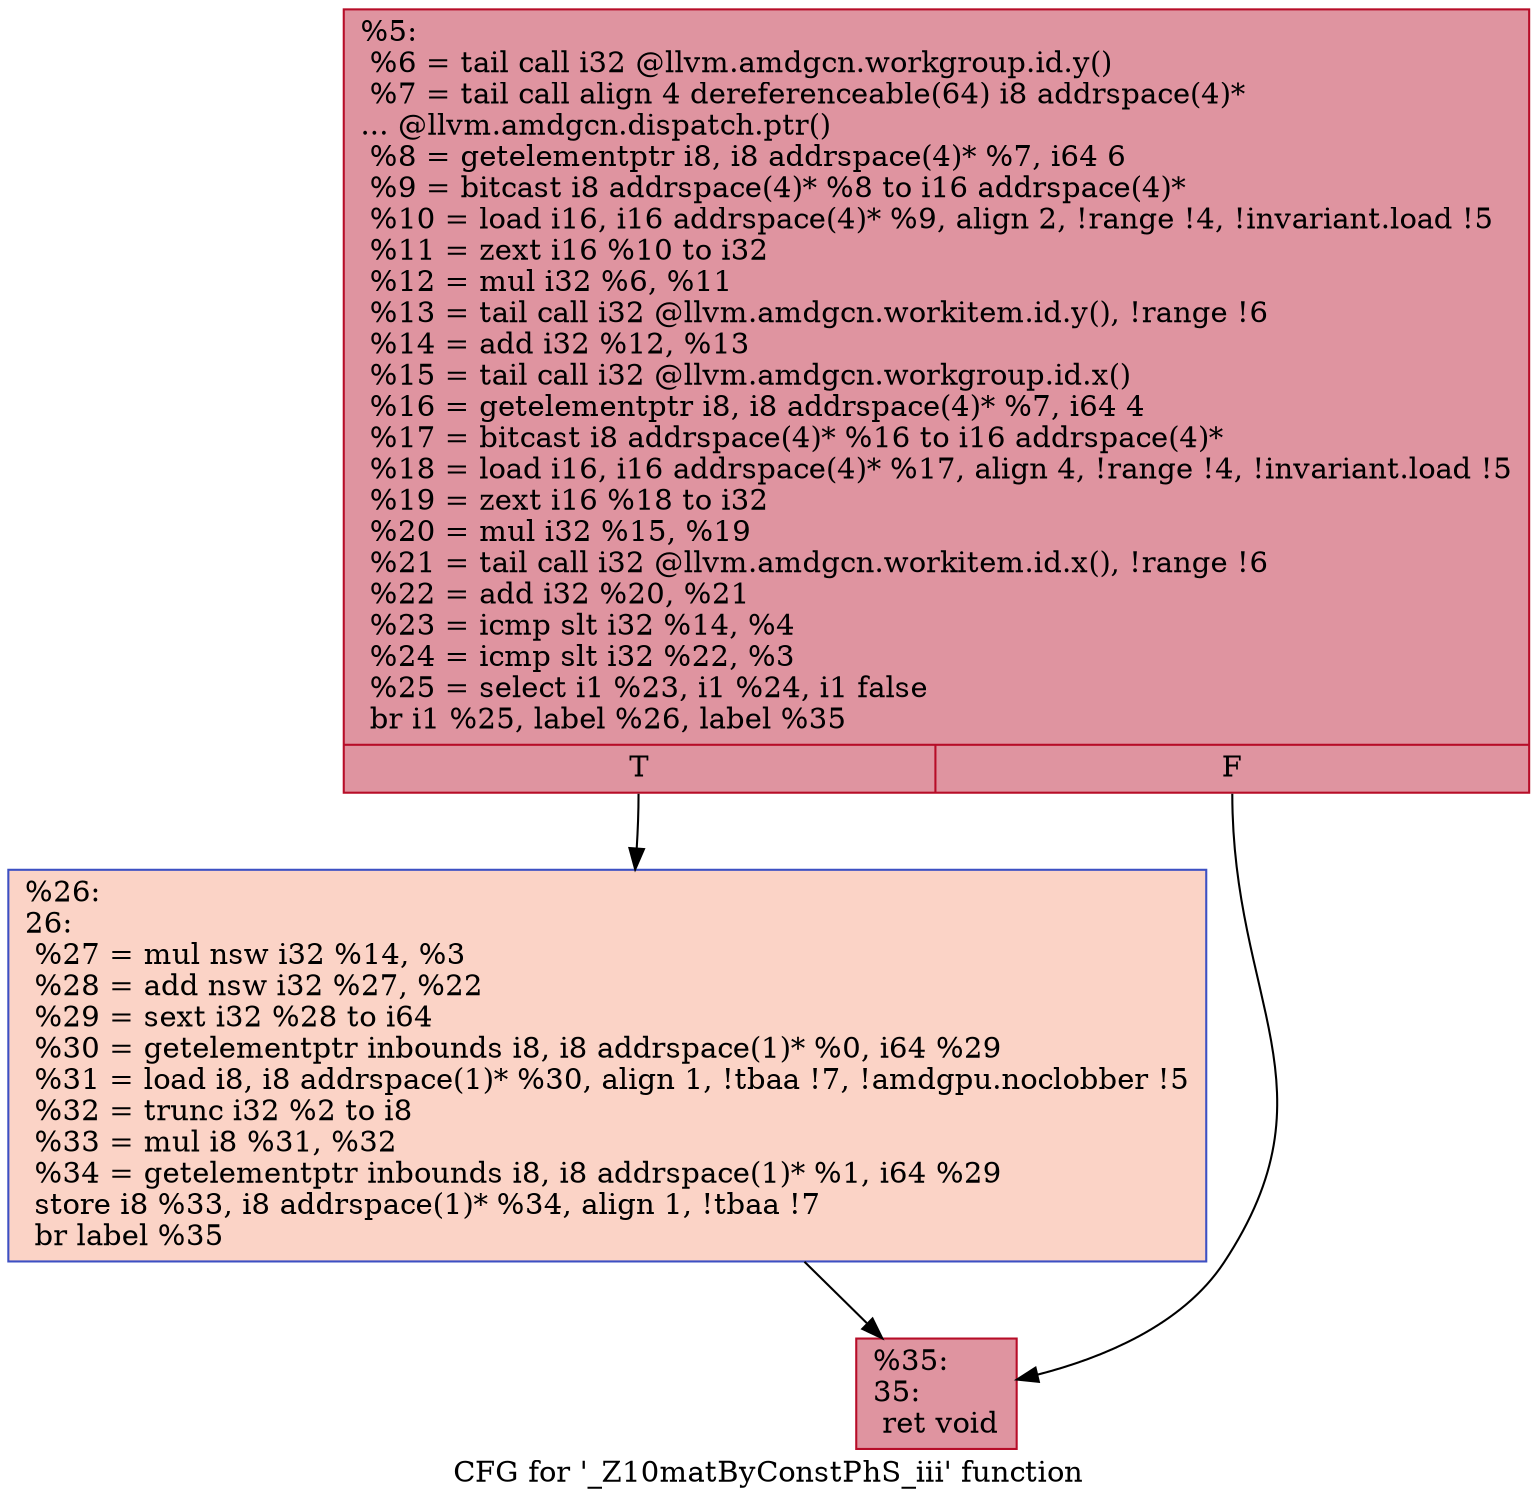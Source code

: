 digraph "CFG for '_Z10matByConstPhS_iii' function" {
	label="CFG for '_Z10matByConstPhS_iii' function";

	Node0x53c8390 [shape=record,color="#b70d28ff", style=filled, fillcolor="#b70d2870",label="{%5:\l  %6 = tail call i32 @llvm.amdgcn.workgroup.id.y()\l  %7 = tail call align 4 dereferenceable(64) i8 addrspace(4)*\l... @llvm.amdgcn.dispatch.ptr()\l  %8 = getelementptr i8, i8 addrspace(4)* %7, i64 6\l  %9 = bitcast i8 addrspace(4)* %8 to i16 addrspace(4)*\l  %10 = load i16, i16 addrspace(4)* %9, align 2, !range !4, !invariant.load !5\l  %11 = zext i16 %10 to i32\l  %12 = mul i32 %6, %11\l  %13 = tail call i32 @llvm.amdgcn.workitem.id.y(), !range !6\l  %14 = add i32 %12, %13\l  %15 = tail call i32 @llvm.amdgcn.workgroup.id.x()\l  %16 = getelementptr i8, i8 addrspace(4)* %7, i64 4\l  %17 = bitcast i8 addrspace(4)* %16 to i16 addrspace(4)*\l  %18 = load i16, i16 addrspace(4)* %17, align 4, !range !4, !invariant.load !5\l  %19 = zext i16 %18 to i32\l  %20 = mul i32 %15, %19\l  %21 = tail call i32 @llvm.amdgcn.workitem.id.x(), !range !6\l  %22 = add i32 %20, %21\l  %23 = icmp slt i32 %14, %4\l  %24 = icmp slt i32 %22, %3\l  %25 = select i1 %23, i1 %24, i1 false\l  br i1 %25, label %26, label %35\l|{<s0>T|<s1>F}}"];
	Node0x53c8390:s0 -> Node0x53cbe00;
	Node0x53c8390:s1 -> Node0x53cbe90;
	Node0x53cbe00 [shape=record,color="#3d50c3ff", style=filled, fillcolor="#f59c7d70",label="{%26:\l26:                                               \l  %27 = mul nsw i32 %14, %3\l  %28 = add nsw i32 %27, %22\l  %29 = sext i32 %28 to i64\l  %30 = getelementptr inbounds i8, i8 addrspace(1)* %0, i64 %29\l  %31 = load i8, i8 addrspace(1)* %30, align 1, !tbaa !7, !amdgpu.noclobber !5\l  %32 = trunc i32 %2 to i8\l  %33 = mul i8 %31, %32\l  %34 = getelementptr inbounds i8, i8 addrspace(1)* %1, i64 %29\l  store i8 %33, i8 addrspace(1)* %34, align 1, !tbaa !7\l  br label %35\l}"];
	Node0x53cbe00 -> Node0x53cbe90;
	Node0x53cbe90 [shape=record,color="#b70d28ff", style=filled, fillcolor="#b70d2870",label="{%35:\l35:                                               \l  ret void\l}"];
}
